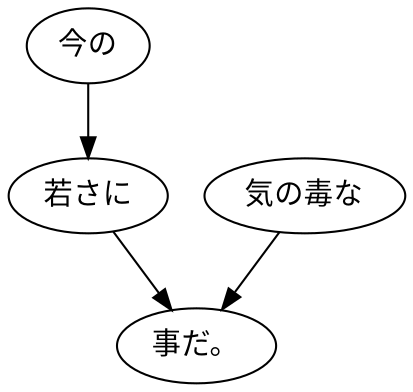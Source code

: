 digraph graph5963 {
	node0 [label="今の"];
	node1 [label="若さに"];
	node2 [label="気の毒な"];
	node3 [label="事だ。"];
	node0 -> node1;
	node1 -> node3;
	node2 -> node3;
}
